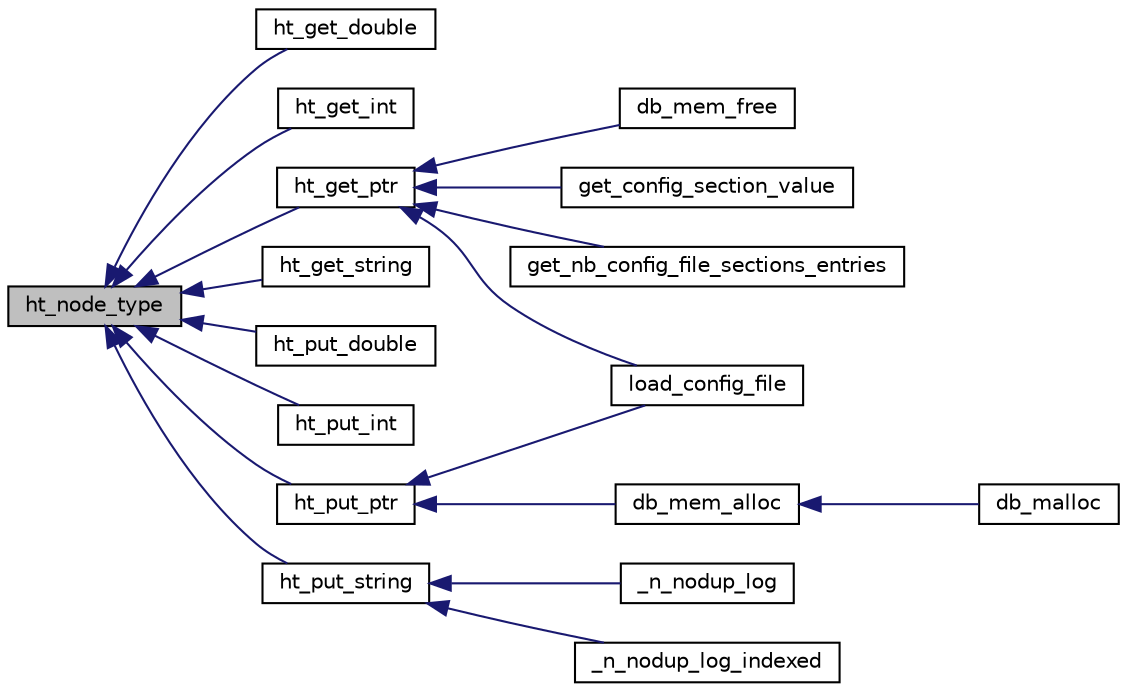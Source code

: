 digraph G
{
  edge [fontname="Helvetica",fontsize="10",labelfontname="Helvetica",labelfontsize="10"];
  node [fontname="Helvetica",fontsize="10",shape=record];
  rankdir=LR;
  Node1 [label="ht_node_type",height=0.2,width=0.4,color="black", fillcolor="grey75", style="filled" fontcolor="black"];
  Node1 -> Node2 [dir=back,color="midnightblue",fontsize="10",style="solid",fontname="Helvetica"];
  Node2 [label="ht_get_double",height=0.2,width=0.4,color="black", fillcolor="white", style="filled",URL="$n__hash_8c.html#aaa35befb530f8299abf88af3ee42e6eb",tooltip="Retrieve a double value in the hash table, at the given key. Leave val untouched if key is not found..."];
  Node1 -> Node3 [dir=back,color="midnightblue",fontsize="10",style="solid",fontname="Helvetica"];
  Node3 [label="ht_get_int",height=0.2,width=0.4,color="black", fillcolor="white", style="filled",URL="$n__hash_8c.html#a1dad8732deb44eada370325427824b0d",tooltip="Retrieve an integral value in the hash table, at the given key. Leave val untouched if key is not fou..."];
  Node1 -> Node4 [dir=back,color="midnightblue",fontsize="10",style="solid",fontname="Helvetica"];
  Node4 [label="ht_get_ptr",height=0.2,width=0.4,color="black", fillcolor="white", style="filled",URL="$n__hash_8c.html#ae34a331ccbda86f7e5b2319f1852d6ca",tooltip="Retrieve a pointer value in the hash table, at the given key. Leave val untouched if key is not found..."];
  Node4 -> Node5 [dir=back,color="midnightblue",fontsize="10",style="solid",fontname="Helvetica"];
  Node5 [label="db_mem_free",height=0.2,width=0.4,color="black", fillcolor="white", style="filled",URL="$n__debug__mem_8c.html#a7f2a72414c7319fd4c2d43455e65dae1",tooltip="Free a pointer and also remove it from debug table."];
  Node4 -> Node6 [dir=back,color="midnightblue",fontsize="10",style="solid",fontname="Helvetica"];
  Node6 [label="get_config_section_value",height=0.2,width=0.4,color="black", fillcolor="white", style="filled",URL="$n__config__file_8c.html#a1ce5c0ab9aff3664d2284a26f6263b85",tooltip="Function to parse sections and get entries values."];
  Node4 -> Node7 [dir=back,color="midnightblue",fontsize="10",style="solid",fontname="Helvetica"];
  Node7 [label="get_nb_config_file_sections_entries",height=0.2,width=0.4,color="black", fillcolor="white", style="filled",URL="$n__config__file_8c.html#af57bc2bde1a2e2493be7d9e37c3d7da7",tooltip="Get the number of config file with section_name."];
  Node4 -> Node8 [dir=back,color="midnightblue",fontsize="10",style="solid",fontname="Helvetica"];
  Node8 [label="load_config_file",height=0.2,width=0.4,color="black", fillcolor="white", style="filled",URL="$n__config__file_8c.html#a0206fadb78039ac602fc0696b27b85a6",tooltip="load a config file"];
  Node1 -> Node9 [dir=back,color="midnightblue",fontsize="10",style="solid",fontname="Helvetica"];
  Node9 [label="ht_get_string",height=0.2,width=0.4,color="black", fillcolor="white", style="filled",URL="$n__hash_8c.html#a1044c61baf3c82c9783fa55bce28b4ae",tooltip="Retrieve a char *string value in the hash table, at the given key. Leave val untouched if key is not ..."];
  Node1 -> Node10 [dir=back,color="midnightblue",fontsize="10",style="solid",fontname="Helvetica"];
  Node10 [label="ht_put_double",height=0.2,width=0.4,color="black", fillcolor="white", style="filled",URL="$n__hash_8c.html#a70893a1e40d3fd0f9e04f8112ac5beac",tooltip="put a double value with given key in the targeted hash table"];
  Node1 -> Node11 [dir=back,color="midnightblue",fontsize="10",style="solid",fontname="Helvetica"];
  Node11 [label="ht_put_int",height=0.2,width=0.4,color="black", fillcolor="white", style="filled",URL="$n__hash_8c.html#a99a6e2c71abc8ba946bedc4278aeef27",tooltip="put an integral value with given key in the targeted hash table"];
  Node1 -> Node12 [dir=back,color="midnightblue",fontsize="10",style="solid",fontname="Helvetica"];
  Node12 [label="ht_put_ptr",height=0.2,width=0.4,color="black", fillcolor="white", style="filled",URL="$n__hash_8c.html#a59a63e27a615643df1e58e7cbd5fc262",tooltip="put a pointer value with given key in the targeted hash table"];
  Node12 -> Node13 [dir=back,color="midnightblue",fontsize="10",style="solid",fontname="Helvetica"];
  Node13 [label="db_mem_alloc",height=0.2,width=0.4,color="black", fillcolor="white", style="filled",URL="$n__debug__mem_8c.html#a3f63c1a843b2f1685d31b4564ee03918",tooltip="allocate a new pointer with size and also put it in the debug table"];
  Node13 -> Node14 [dir=back,color="midnightblue",fontsize="10",style="solid",fontname="Helvetica"];
  Node14 [label="db_malloc",height=0.2,width=0.4,color="black", fillcolor="white", style="filled",URL="$n__debug__mem_8c.html#a4e40fbd7c03b3f9c8ddb3031c464921e",tooltip="return a new allocated element"];
  Node12 -> Node8 [dir=back,color="midnightblue",fontsize="10",style="solid",fontname="Helvetica"];
  Node1 -> Node15 [dir=back,color="midnightblue",fontsize="10",style="solid",fontname="Helvetica"];
  Node15 [label="ht_put_string",height=0.2,width=0.4,color="black", fillcolor="white", style="filled",URL="$n__hash_8c.html#a7f307bb48bebaca6f5e563760ef40ecd",tooltip="put a null terminated char *string with given key in the targeted hash table"];
  Node15 -> Node16 [dir=back,color="midnightblue",fontsize="10",style="solid",fontname="Helvetica"];
  Node16 [label="_n_nodup_log",height=0.2,width=0.4,color="black", fillcolor="white", style="filled",URL="$n__nodup__log_8c.html#a650828539395216dd2f4f28da5131c42",tooltip="Logging function. log( level , const char *format , ... ) is a macro around _log."];
  Node15 -> Node17 [dir=back,color="midnightblue",fontsize="10",style="solid",fontname="Helvetica"];
  Node17 [label="_n_nodup_log_indexed",height=0.2,width=0.4,color="black", fillcolor="white", style="filled",URL="$n__nodup__log_8c.html#acbf9e2a1400ab6f00a30186d9a5c4683",tooltip="Logging function. log( level , const char *format , ... ) is a macro around _log."];
}
